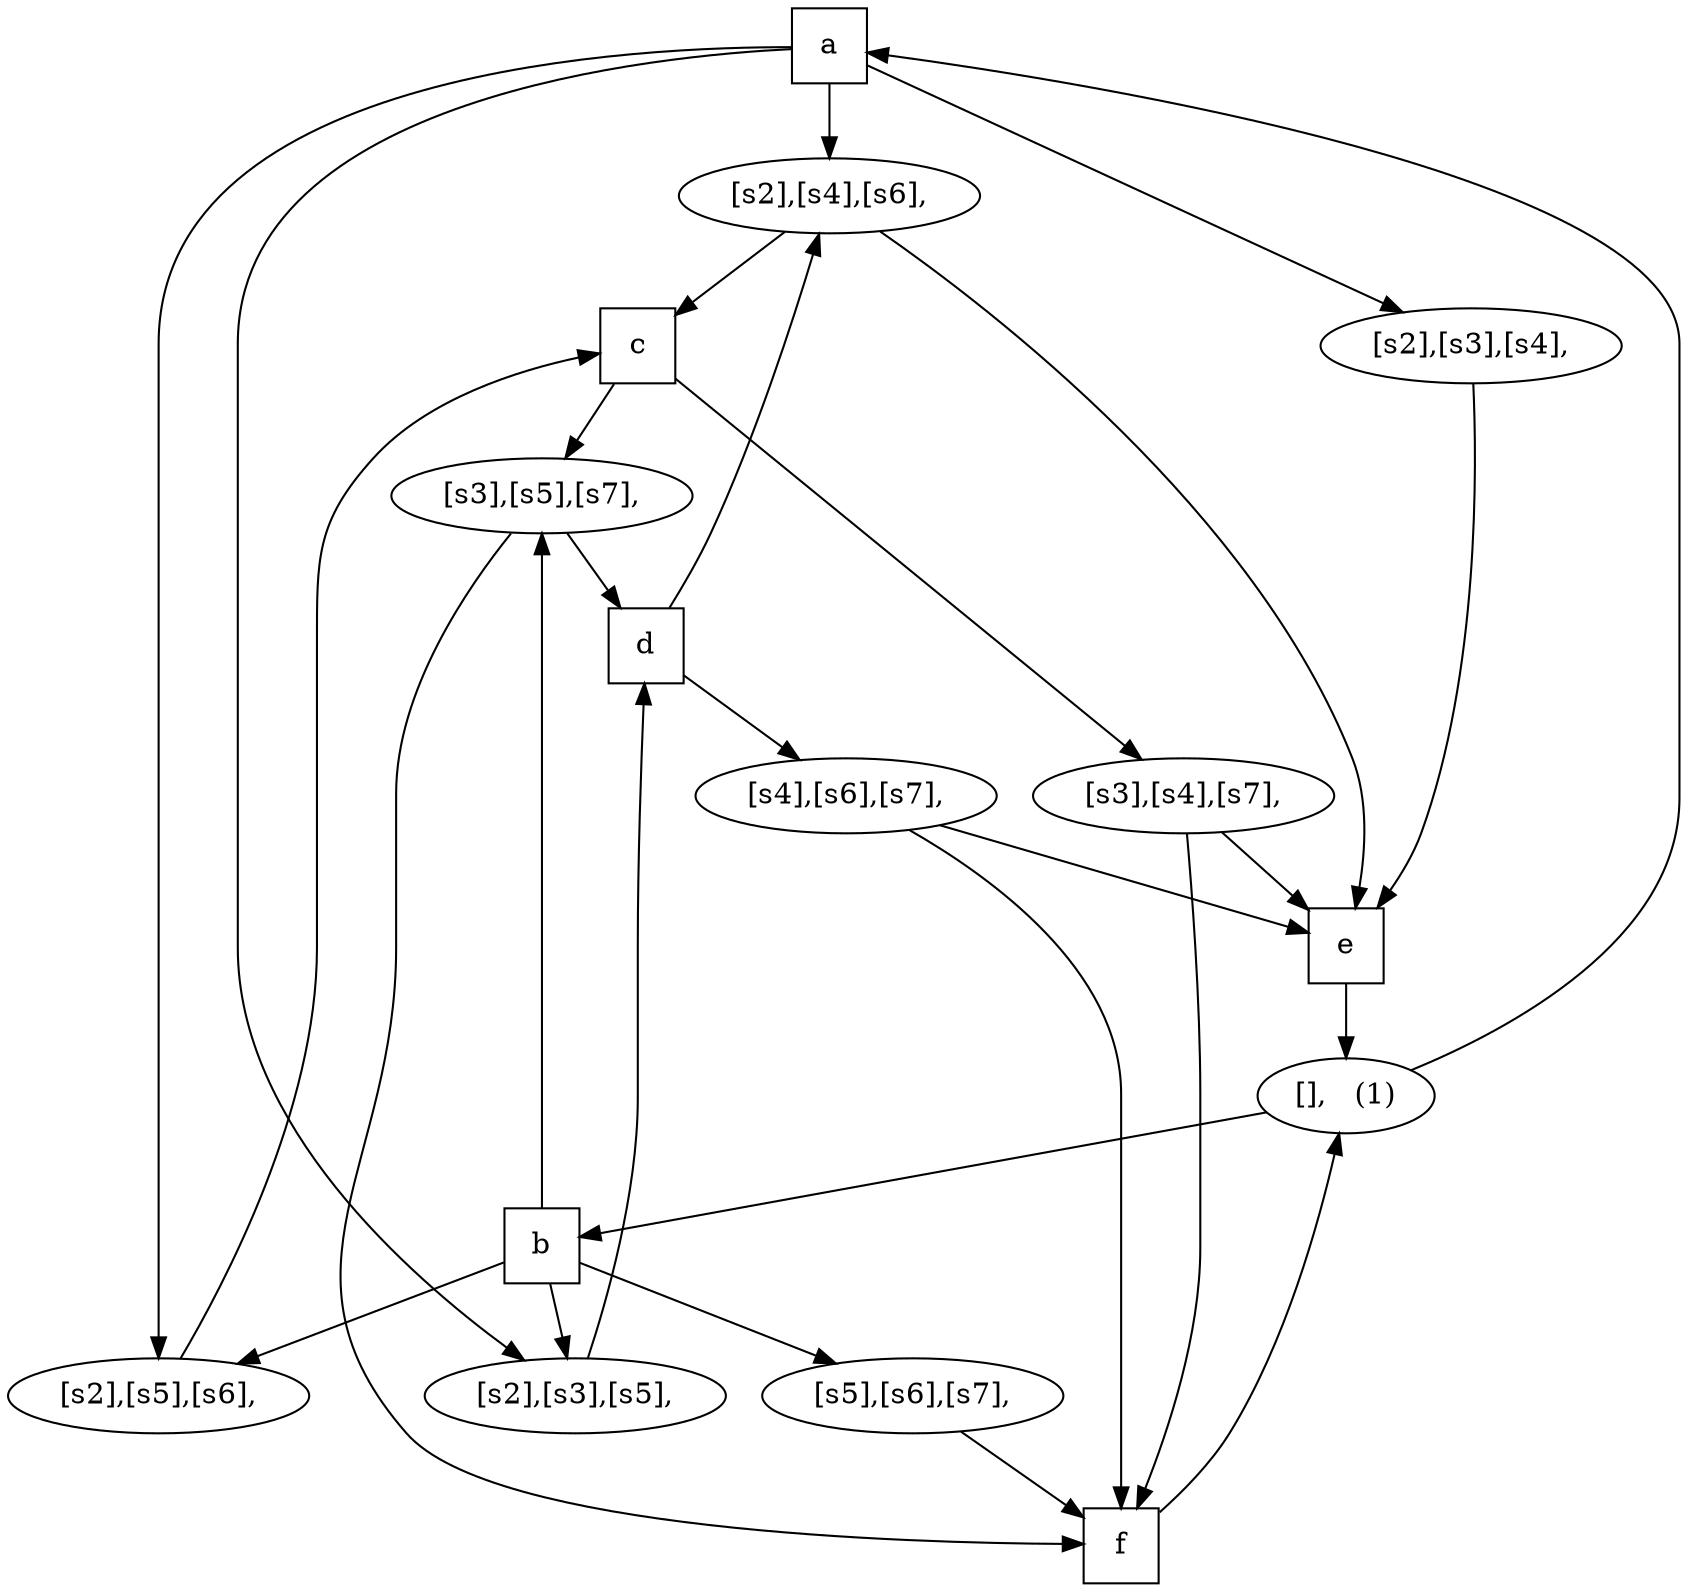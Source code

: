 digraph G {
    node [width=0.5];
ta [label="a",shape=box]
tb [label="b",shape=box]
tc [label="c",shape=box]
td [label="d",shape=box]
te [label="e",shape=box]
tf [label="f",shape=box]
p0 [label="[],   (1)"]
p1 [label="[s2],[s4],[s6],"]
p2 [label="[s2],[s5],[s6],"]
p3 [label="[s2],[s3],[s5],"]
p4 [label="[s3],[s5],[s7],"]
p5 [label="[s2],[s3],[s4],"]
p6 [label="[s3],[s4],[s7],"]
p7 [label="[s4],[s6],[s7],"]
p8 [label="[s5],[s6],[s7],"]
p0 -> ta 
te -> p0 
p0 -> tb 
tf -> p0 
ta -> p1 
p1 -> tc 
td -> p1 
p1 -> te 
ta -> p2 
p2 -> tc 
tb -> p2 
ta -> p3 
p3 -> td 
tb -> p3 
tc -> p4 
p4 -> td 
tb -> p4 
p4 -> tf 
ta -> p5 
p5 -> te 
tc -> p6 
p6 -> te 
p6 -> tf 
td -> p7 
p7 -> te 
p7 -> tf 
tb -> p8 
p8 -> tf 
}
